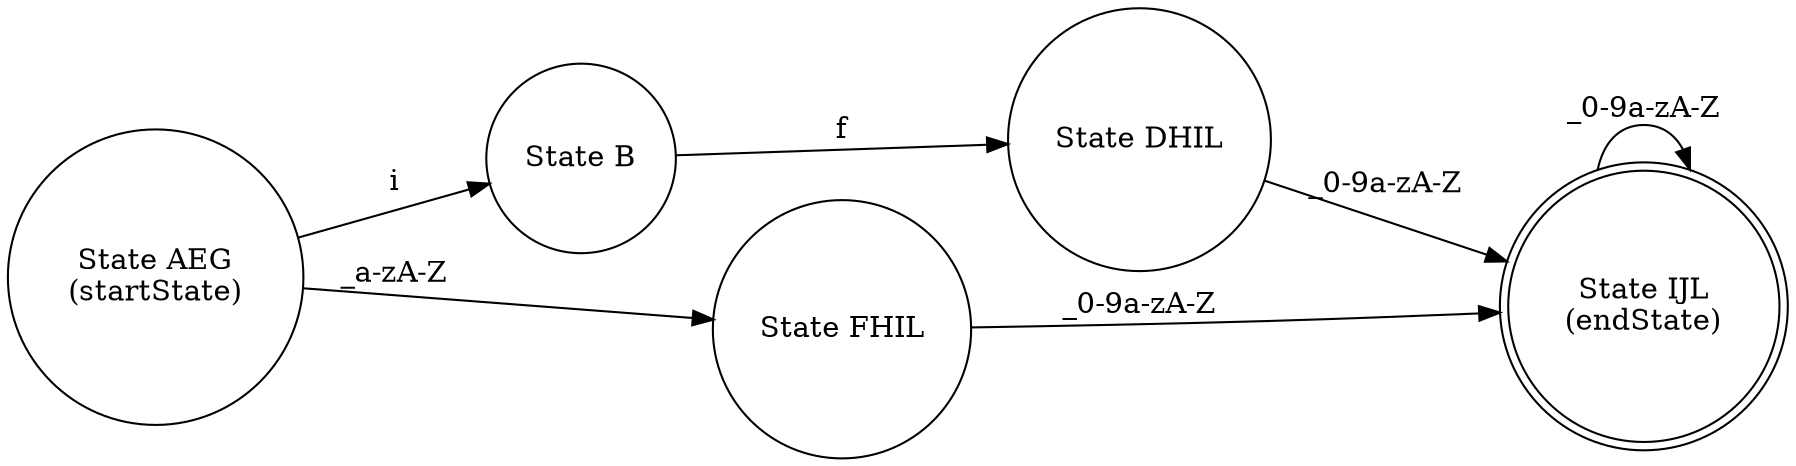 digraph DFA {
  rankdir=LR;  // 横向布局

 node [shape = circle];   // 初始状态

IJL[shape = doublecircle];
  AEG [label="State AEG\n(startState)"];
  B [label="State B"];
  FHIL [label="State FHIL"];
  DHIL [label="State DHIL"];
  IJL [label="State IJL\n(endState)"];

  AEG -> B [label="i"];
  AEG -> FHIL [label="_a-zA-Z"];
  B -> DHIL [label="f"];
  FHIL -> IJL [label="_0-9a-zA-Z"];
  DHIL -> IJL [label="_0-9a-zA-Z"];
  IJL -> IJL [label="_0-9a-zA-Z"];
}
